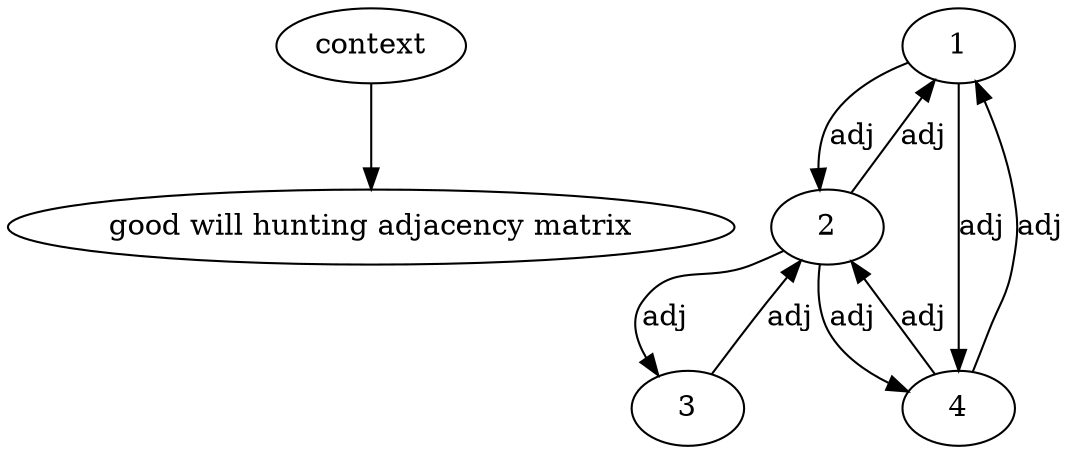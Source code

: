 digraph g {
"context" -> "good will hunting adjacency matrix"
"1" -> "2" [label="adj",arrowhead=normal]
"1" -> "4" [label="adj",arrowhead=normal]
"2" -> "1" [label="adj",arrowhead=normal]
"2" -> "4" [label="adj",arrowhead=normal]
"2" -> "3" [label="adj",arrowhead=normal]
"3" -> "2" [label="adj",arrowhead=normal]
"4" -> "1" [label="adj",arrowhead=normal]
"4" -> "2" [label="adj",arrowhead=normal]
}
